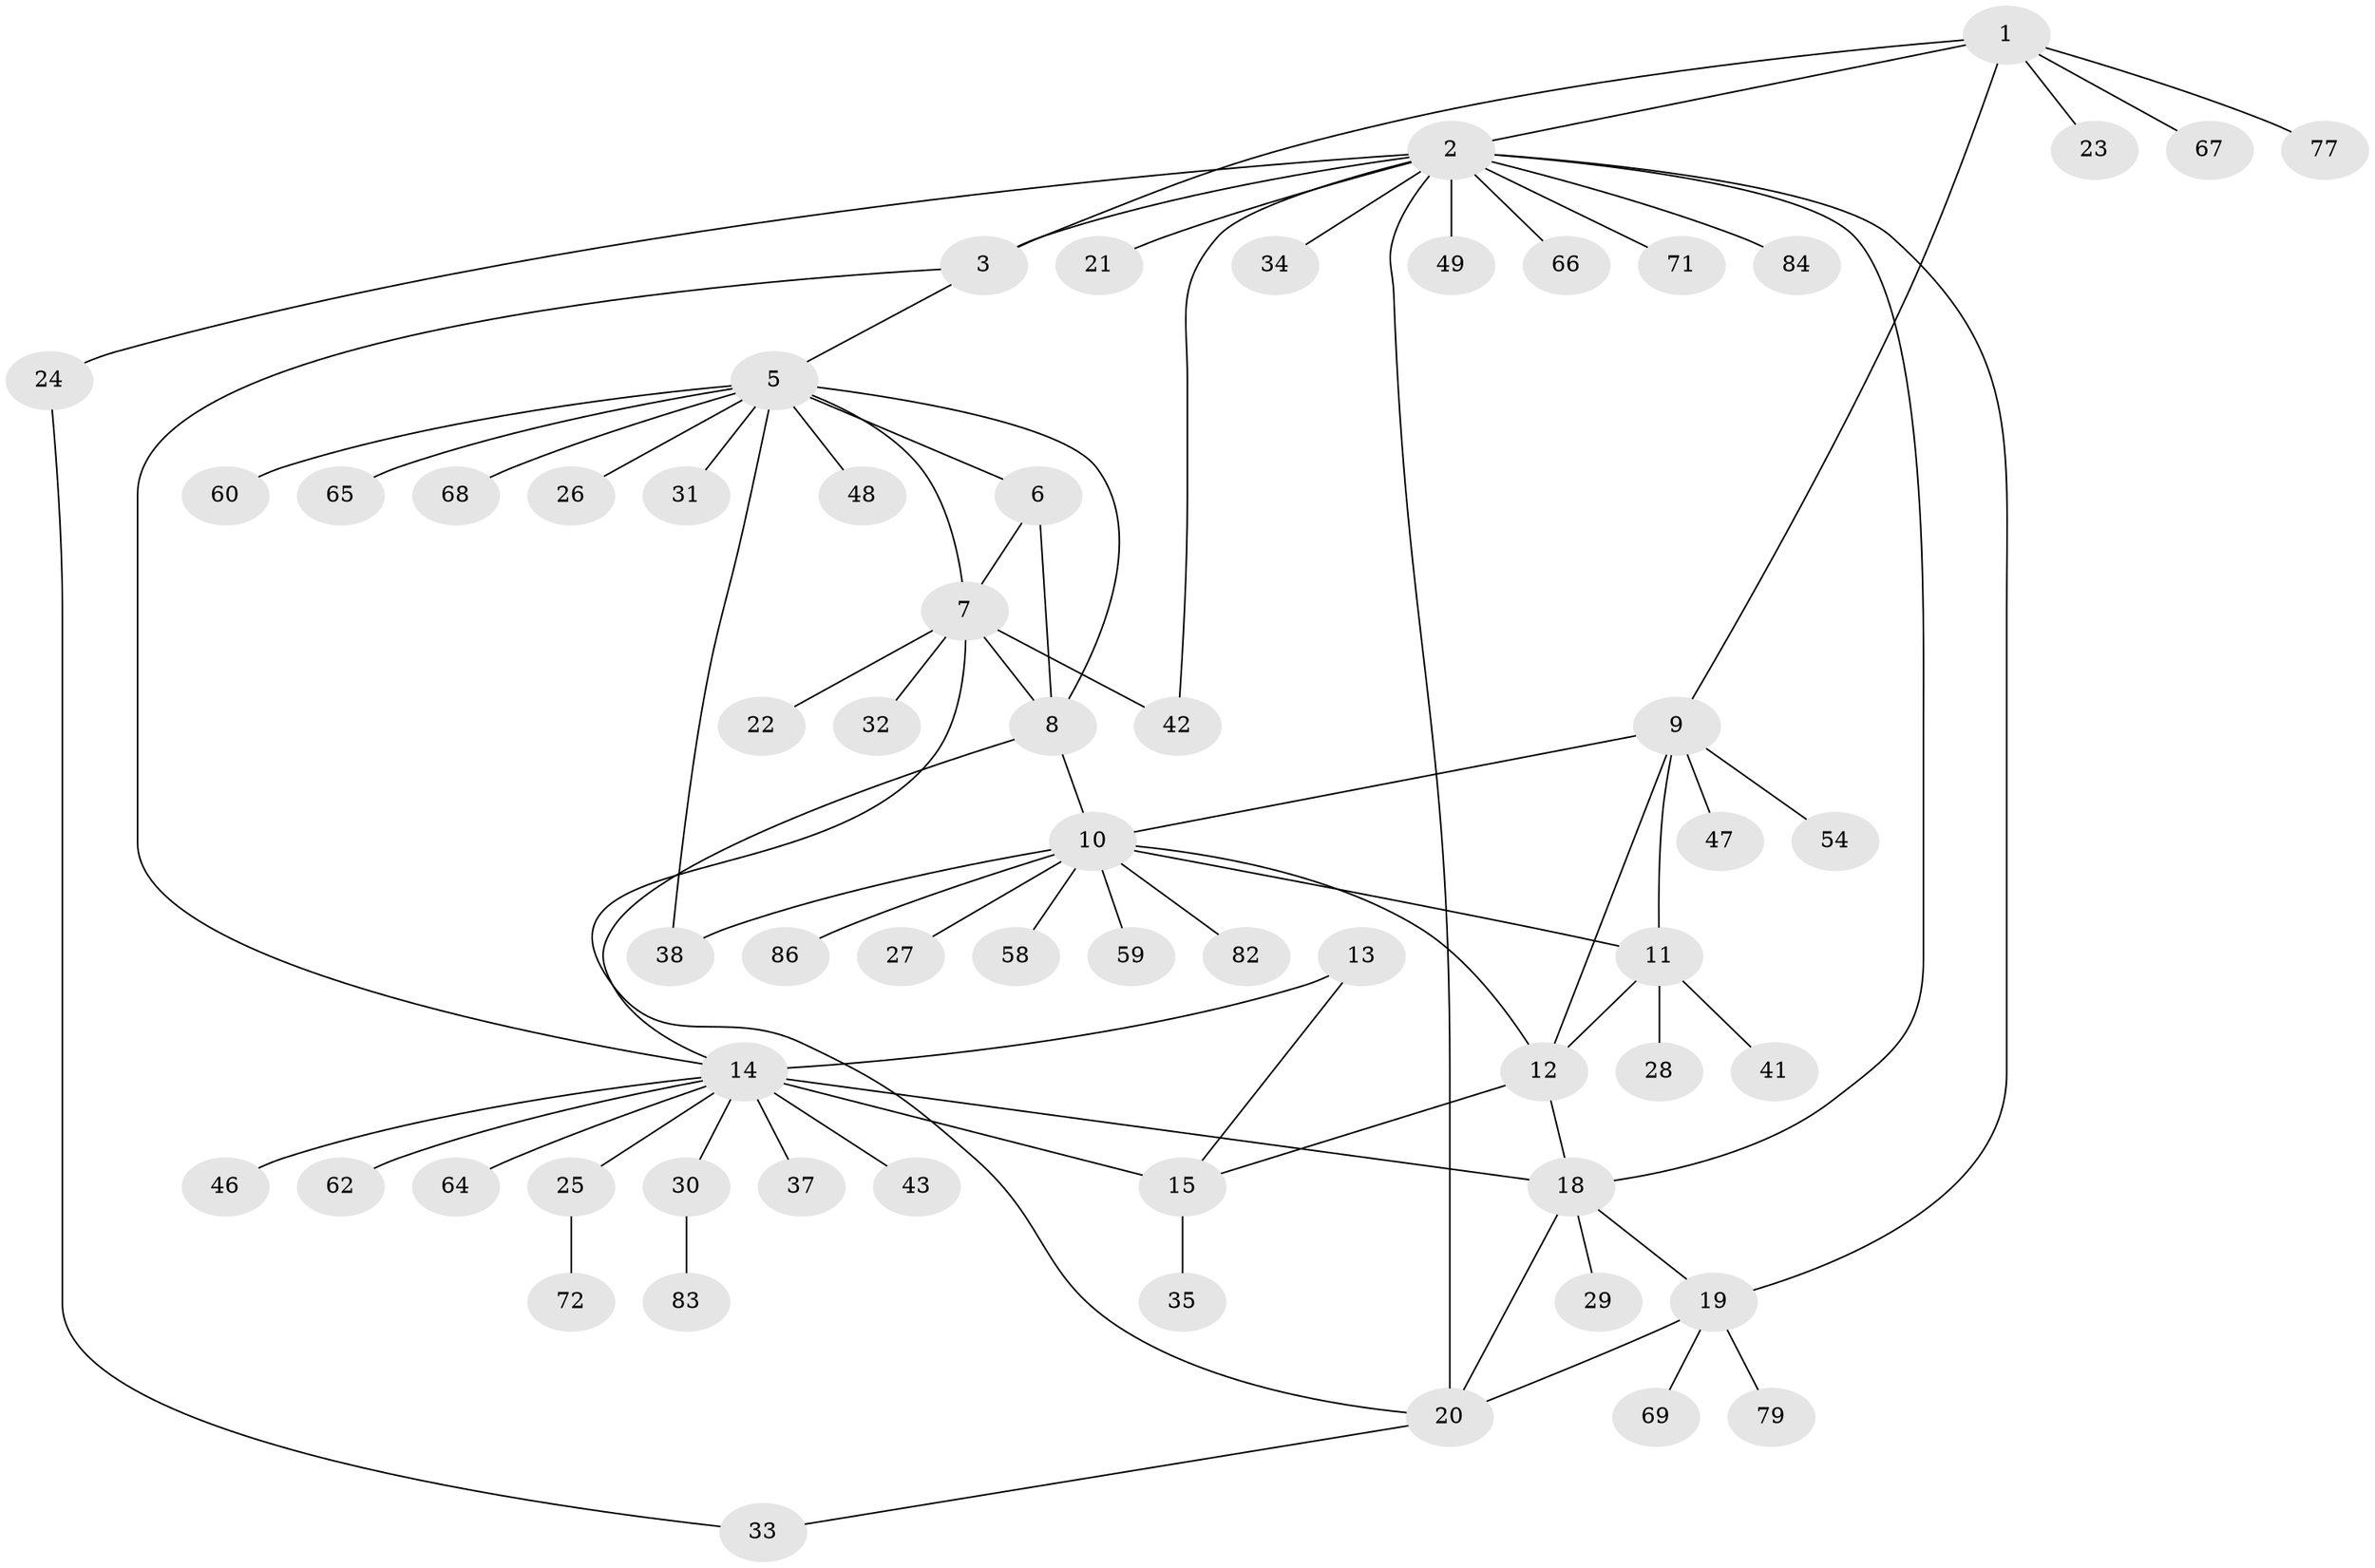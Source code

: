 // original degree distribution, {7: 0.03488372093023256, 8: 0.023255813953488372, 5: 0.06976744186046512, 11: 0.011627906976744186, 3: 0.05813953488372093, 10: 0.03488372093023256, 6: 0.046511627906976744, 1: 0.6162790697674418, 2: 0.10465116279069768}
// Generated by graph-tools (version 1.1) at 2025/19/03/04/25 18:19:45]
// undirected, 60 vertices, 79 edges
graph export_dot {
graph [start="1"]
  node [color=gray90,style=filled];
  1;
  2 [super="+44+4"];
  3;
  5;
  6;
  7 [super="+61+76+80+57"];
  8 [super="+51"];
  9;
  10;
  11 [super="+63+52+70"];
  12;
  13;
  14 [super="+16"];
  15 [super="+39+78"];
  18;
  19;
  20;
  21;
  22 [super="+36"];
  23 [super="+50"];
  24 [super="+73"];
  25;
  26;
  27;
  28 [super="+40"];
  29;
  30;
  31;
  32;
  33 [super="+45"];
  34;
  35;
  37;
  38;
  41;
  42 [super="+53+56+74"];
  43;
  46;
  47 [super="+75+85"];
  48;
  49;
  54;
  58;
  59;
  60;
  62;
  64;
  65;
  66;
  67;
  68;
  69;
  71;
  72;
  77;
  79;
  82;
  83;
  84;
  86;
  1 -- 2 [weight=2];
  1 -- 3;
  1 -- 9;
  1 -- 23;
  1 -- 67;
  1 -- 77;
  2 -- 3 [weight=2];
  2 -- 24;
  2 -- 66;
  2 -- 71;
  2 -- 84;
  2 -- 34;
  2 -- 42;
  2 -- 49;
  2 -- 18;
  2 -- 19;
  2 -- 20;
  2 -- 21;
  3 -- 5;
  3 -- 14;
  5 -- 6;
  5 -- 7;
  5 -- 8;
  5 -- 26;
  5 -- 31;
  5 -- 38;
  5 -- 48;
  5 -- 60;
  5 -- 65;
  5 -- 68;
  6 -- 7;
  6 -- 8;
  7 -- 8;
  7 -- 20;
  7 -- 22;
  7 -- 32;
  7 -- 42;
  8 -- 10;
  8 -- 14;
  9 -- 10;
  9 -- 11;
  9 -- 12;
  9 -- 47;
  9 -- 54;
  10 -- 11;
  10 -- 12;
  10 -- 27;
  10 -- 38;
  10 -- 58;
  10 -- 59;
  10 -- 82;
  10 -- 86;
  11 -- 12;
  11 -- 28;
  11 -- 41;
  12 -- 15;
  12 -- 18;
  13 -- 14 [weight=2];
  13 -- 15;
  14 -- 15 [weight=2];
  14 -- 37;
  14 -- 43;
  14 -- 64;
  14 -- 46;
  14 -- 18;
  14 -- 30;
  14 -- 25;
  14 -- 62;
  15 -- 35;
  18 -- 19;
  18 -- 20;
  18 -- 29;
  19 -- 20;
  19 -- 69;
  19 -- 79;
  20 -- 33;
  24 -- 33;
  25 -- 72;
  30 -- 83;
}
